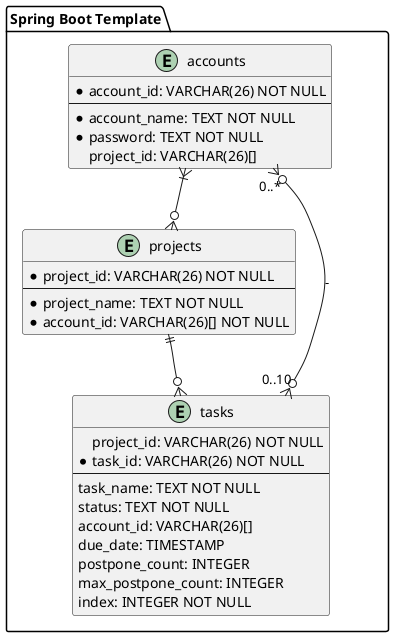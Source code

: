 @startuml
package "Spring Boot Template" {
  entity accounts {
    * account_id: VARCHAR(26) NOT NULL
    --
    * account_name: TEXT NOT NULL
    * password: TEXT NOT NULL
    project_id: VARCHAR(26)[]
  }

  entity projects {
    * project_id: VARCHAR(26) NOT NULL
    --
    * project_name: TEXT NOT NULL
    * account_id: VARCHAR(26)[] NOT NULL
  }

  entity tasks {
    project_id: VARCHAR(26) NOT NULL
    * task_id: VARCHAR(26) NOT NULL
    --
    task_name: TEXT NOT NULL
    status: TEXT NOT NULL
    account_id: VARCHAR(26)[]
    due_date: TIMESTAMP
    postpone_count: INTEGER
    max_postpone_count: INTEGER
    index: INTEGER NOT NULL
  }
}

accounts }|--o{ projects
projects ||--o{ tasks
tasks }o--o{ accounts: "0..10" - "0..*"
@enduml
